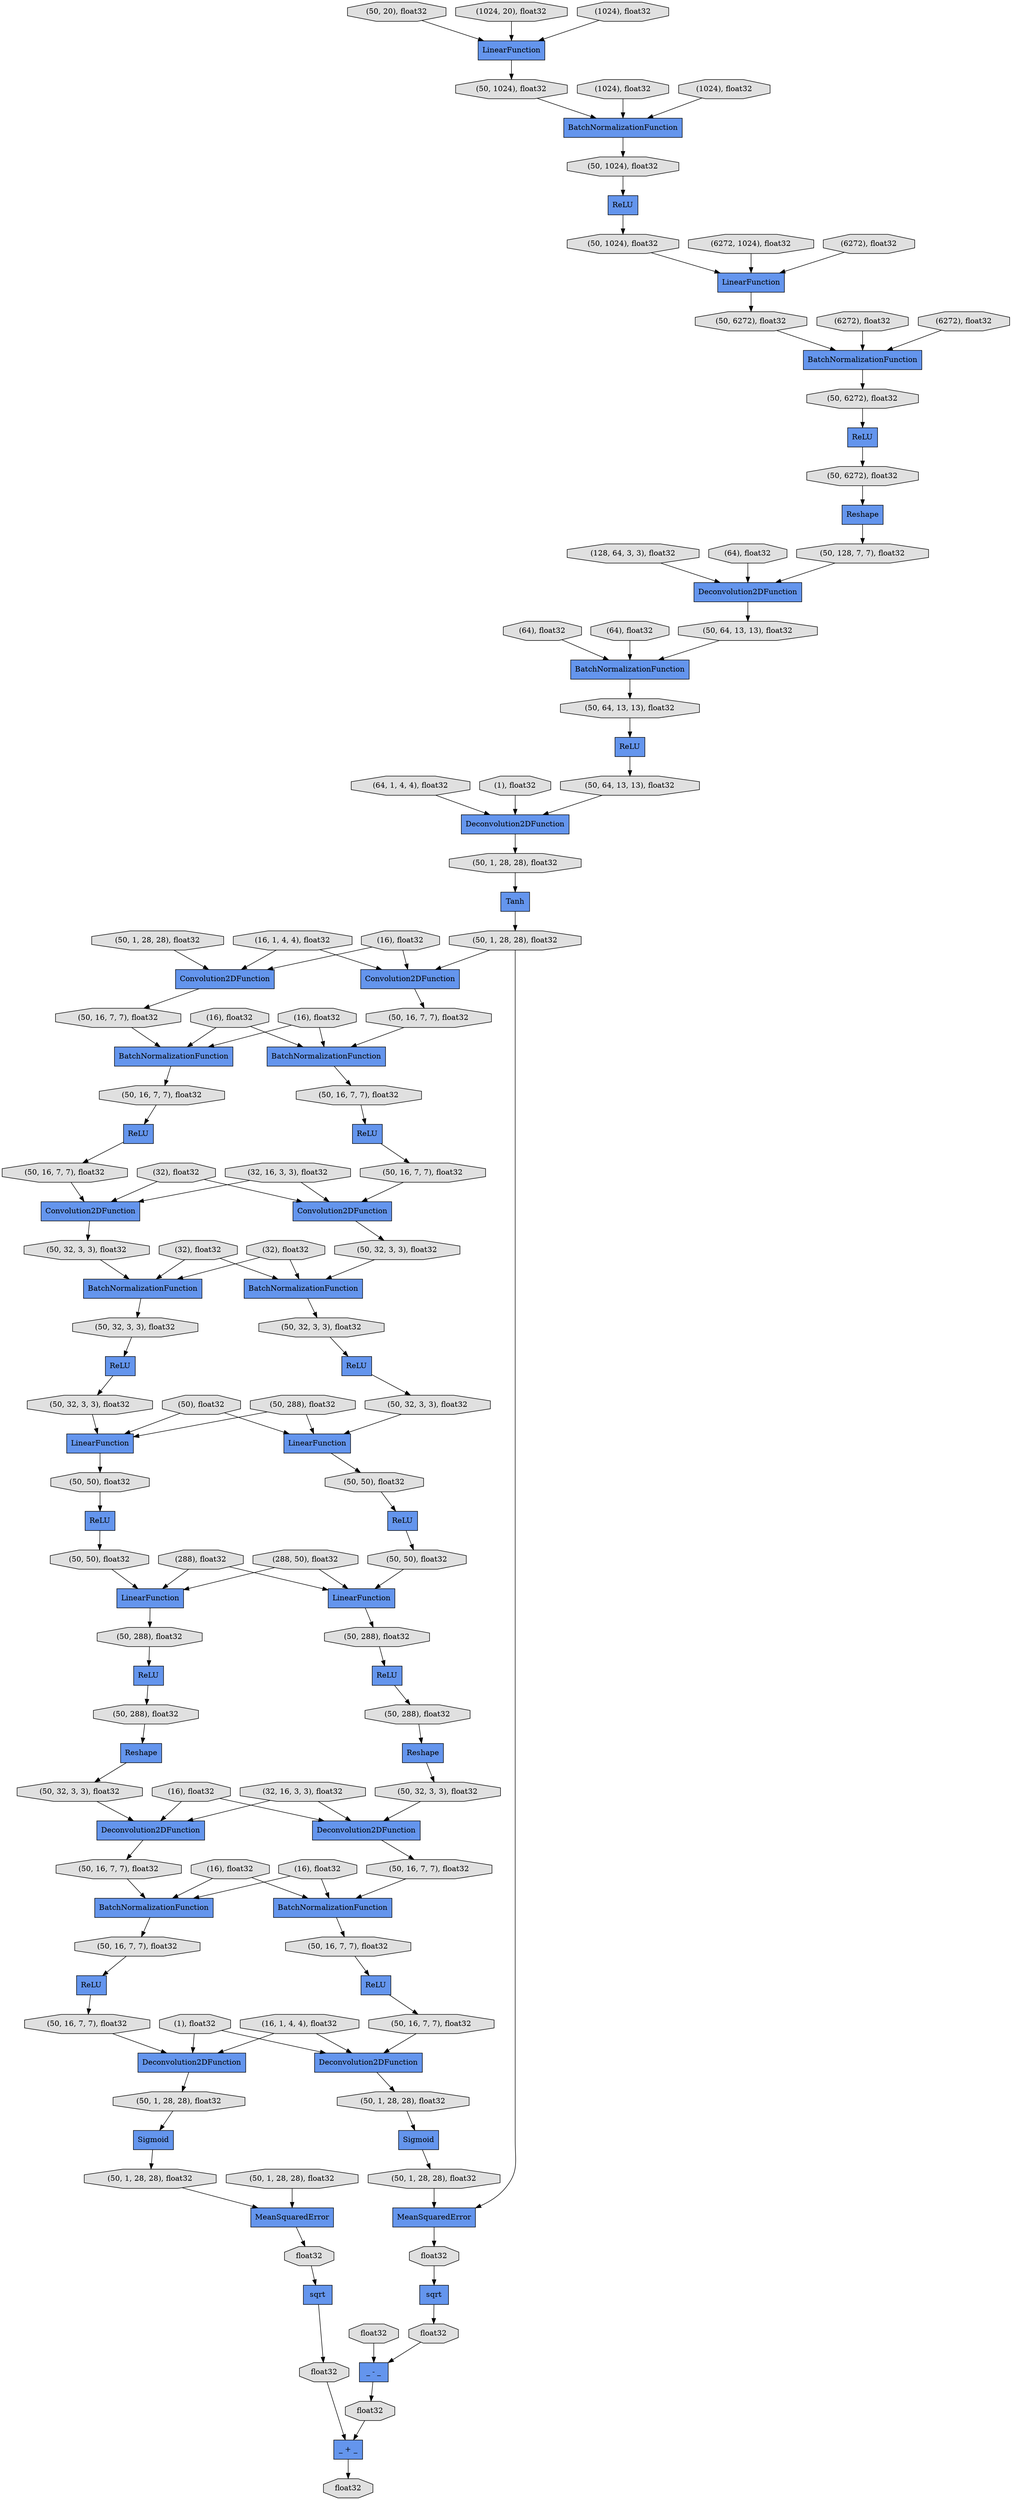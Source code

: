 digraph graphname{rankdir=TB;4436099144 [shape="octagon",label="float32",style="filled",fillcolor="#E0E0E0"];4436090952 [shape="octagon",label="(50, 50), float32",style="filled",fillcolor="#E0E0E0"];4436091008 [shape="record",label="LinearFunction",style="filled",fillcolor="#6495ED"];4436099312 [shape="record",label="sqrt",style="filled",fillcolor="#6495ED"];4436099368 [shape="octagon",label="(50, 1, 28, 28), float32",style="filled",fillcolor="#E0E0E0"];4436091176 [shape="octagon",label="(50, 50), float32",style="filled",fillcolor="#E0E0E0"];4436099424 [shape="octagon",label="float32",style="filled",fillcolor="#E0E0E0"];4436091288 [shape="record",label="ReLU",style="filled",fillcolor="#6495ED"];4436091344 [shape="octagon",label="(50, 32, 3, 3), float32",style="filled",fillcolor="#E0E0E0"];4436091400 [shape="octagon",label="(50, 288), float32",style="filled",fillcolor="#E0E0E0"];4436091456 [shape="octagon",label="(50, 1, 28, 28), float32",style="filled",fillcolor="#E0E0E0"];4436091512 [shape="record",label="Reshape",style="filled",fillcolor="#6495ED"];4436091568 [shape="octagon",label="(50, 288), float32",style="filled",fillcolor="#E0E0E0"];4436091624 [shape="record",label="Deconvolution2DFunction",style="filled",fillcolor="#6495ED"];4436091736 [shape="octagon",label="(50, 16, 7, 7), float32",style="filled",fillcolor="#E0E0E0"];4436091792 [shape="octagon",label="(50, 16, 7, 7), float32",style="filled",fillcolor="#E0E0E0"];4436091848 [shape="octagon",label="(50, 16, 7, 7), float32",style="filled",fillcolor="#E0E0E0"];4436091904 [shape="octagon",label="(50, 1, 28, 28), float32",style="filled",fillcolor="#E0E0E0"];4436092016 [shape="record",label="BatchNormalizationFunction",style="filled",fillcolor="#6495ED"];4436092072 [shape="record",label="ReLU",style="filled",fillcolor="#6495ED"];4436092128 [shape="record",label="BatchNormalizationFunction",style="filled",fillcolor="#6495ED"];4436092184 [shape="record",label="Sigmoid",style="filled",fillcolor="#6495ED"];4436092240 [shape="octagon",label="(50, 16, 7, 7), float32",style="filled",fillcolor="#E0E0E0"];4436092296 [shape="record",label="Deconvolution2DFunction",style="filled",fillcolor="#6495ED"];4436092464 [shape="octagon",label="(50, 16, 7, 7), float32",style="filled",fillcolor="#E0E0E0"];4436092576 [shape="record",label="Convolution2DFunction",style="filled",fillcolor="#6495ED"];4436092632 [shape="octagon",label="(50, 16, 7, 7), float32",style="filled",fillcolor="#E0E0E0"];4436092912 [shape="octagon",label="(50, 32, 3, 3), float32",style="filled",fillcolor="#E0E0E0"];4436092968 [shape="record",label="ReLU",style="filled",fillcolor="#6495ED"];4436093136 [shape="record",label="BatchNormalizationFunction",style="filled",fillcolor="#6495ED"];4436093192 [shape="octagon",label="(50, 50), float32",style="filled",fillcolor="#E0E0E0"];4436093248 [shape="record",label="Convolution2DFunction",style="filled",fillcolor="#6495ED"];4323518840 [shape="octagon",label="(128, 64, 3, 3), float32",style="filled",fillcolor="#E0E0E0"];4436093416 [shape="record",label="LinearFunction",style="filled",fillcolor="#6495ED"];4436093472 [shape="octagon",label="(50, 32, 3, 3), float32",style="filled",fillcolor="#E0E0E0"];4436093584 [shape="record",label="ReLU",style="filled",fillcolor="#6495ED"];4436093640 [shape="record",label="ReLU",style="filled",fillcolor="#6495ED"];4436093696 [shape="octagon",label="(50, 50), float32",style="filled",fillcolor="#E0E0E0"];4436093752 [shape="octagon",label="(50, 32, 3, 3), float32",style="filled",fillcolor="#E0E0E0"];4436093864 [shape="octagon",label="(50, 288), float32",style="filled",fillcolor="#E0E0E0"];4436093976 [shape="octagon",label="(50, 32, 3, 3), float32",style="filled",fillcolor="#E0E0E0"];4436094032 [shape="record",label="LinearFunction",style="filled",fillcolor="#6495ED"];4436094088 [shape="record",label="ReLU",style="filled",fillcolor="#6495ED"];4436094144 [shape="record",label="Sigmoid",style="filled",fillcolor="#6495ED"];4436094200 [shape="record",label="Reshape",style="filled",fillcolor="#6495ED"];4436094256 [shape="octagon",label="(50, 288), float32",style="filled",fillcolor="#E0E0E0"];4436094312 [shape="record",label="Deconvolution2DFunction",style="filled",fillcolor="#6495ED"];4436094424 [shape="octagon",label="(50, 16, 7, 7), float32",style="filled",fillcolor="#E0E0E0"];4436094480 [shape="octagon",label="(50, 16, 7, 7), float32",style="filled",fillcolor="#E0E0E0"];4436094536 [shape="octagon",label="(50, 16, 7, 7), float32",style="filled",fillcolor="#E0E0E0"];4436102784 [shape="octagon",label="float32",style="filled",fillcolor="#E0E0E0"];4436094592 [shape="octagon",label="(50, 1, 28, 28), float32",style="filled",fillcolor="#E0E0E0"];4436102840 [shape="octagon",label="(50, 1, 28, 28), float32",style="filled",fillcolor="#E0E0E0"];4436102896 [shape="record",label="_ - _",style="filled",fillcolor="#6495ED"];4436094704 [shape="record",label="MeanSquaredError",style="filled",fillcolor="#6495ED"];4436094760 [shape="record",label="ReLU",style="filled",fillcolor="#6495ED"];4436102952 [shape="record",label="MeanSquaredError",style="filled",fillcolor="#6495ED"];4436094816 [shape="record",label="BatchNormalizationFunction",style="filled",fillcolor="#6495ED"];4436103008 [shape="record",label="sqrt",style="filled",fillcolor="#6495ED"];4436103064 [shape="octagon",label="float32",style="filled",fillcolor="#E0E0E0"];4436094872 [shape="record",label="Deconvolution2DFunction",style="filled",fillcolor="#6495ED"];4436144200 [shape="octagon",label="float32",style="filled",fillcolor="#E0E0E0"];4436144368 [shape="octagon",label="float32",style="filled",fillcolor="#E0E0E0"];4436144480 [shape="record",label="_ + _",style="filled",fillcolor="#6495ED"];4436030128 [shape="record",label="LinearFunction",style="filled",fillcolor="#6495ED"];4436030240 [shape="octagon",label="(50, 20), float32",style="filled",fillcolor="#E0E0E0"];4436030352 [shape="octagon",label="(50, 1024), float32",style="filled",fillcolor="#E0E0E0"];4435358608 [shape="octagon",label="(1024, 20), float32",style="filled",fillcolor="#E0E0E0"];4436030408 [shape="record",label="BatchNormalizationFunction",style="filled",fillcolor="#6495ED"];4435358664 [shape="octagon",label="(1024), float32",style="filled",fillcolor="#E0E0E0"];4436030464 [shape="octagon",label="(50, 1024), float32",style="filled",fillcolor="#E0E0E0"];4435358720 [shape="octagon",label="(1024), float32",style="filled",fillcolor="#E0E0E0"];4436030520 [shape="octagon",label="(50, 6272), float32",style="filled",fillcolor="#E0E0E0"];4436030576 [shape="octagon",label="(50, 1024), float32",style="filled",fillcolor="#E0E0E0"];4435358832 [shape="octagon",label="(1024), float32",style="filled",fillcolor="#E0E0E0"];4436030632 [shape="record",label="ReLU",style="filled",fillcolor="#6495ED"];4436030688 [shape="octagon",label="(50, 6272), float32",style="filled",fillcolor="#E0E0E0"];4435358944 [shape="octagon",label="(6272, 1024), float32",style="filled",fillcolor="#E0E0E0"];4436030744 [shape="octagon",label="(50, 1, 28, 28), float32",style="filled",fillcolor="#E0E0E0"];4436030800 [shape="record",label="LinearFunction",style="filled",fillcolor="#6495ED"];4435359056 [shape="octagon",label="(6272), float32",style="filled",fillcolor="#E0E0E0"];4436030856 [shape="record",label="BatchNormalizationFunction",style="filled",fillcolor="#6495ED"];4435359112 [shape="octagon",label="(6272), float32",style="filled",fillcolor="#E0E0E0"];4436030968 [shape="octagon",label="(50, 6272), float32",style="filled",fillcolor="#E0E0E0"];4435359224 [shape="octagon",label="(6272), float32",style="filled",fillcolor="#E0E0E0"];4436031024 [shape="record",label="Reshape",style="filled",fillcolor="#6495ED"];4435359336 [shape="octagon",label="(64), float32",style="filled",fillcolor="#E0E0E0"];4436031080 [shape="record",label="ReLU",style="filled",fillcolor="#6495ED"];4436031136 [shape="octagon",label="(50, 128, 7, 7), float32",style="filled",fillcolor="#E0E0E0"];4435359448 [shape="octagon",label="(64), float32",style="filled",fillcolor="#E0E0E0"];4436031192 [shape="record",label="Deconvolution2DFunction",style="filled",fillcolor="#6495ED"];4435359504 [shape="octagon",label="(64, 1, 4, 4), float32",style="filled",fillcolor="#E0E0E0"];4436031248 [shape="record",label="BatchNormalizationFunction",style="filled",fillcolor="#6495ED"];4436031304 [shape="octagon",label="(50, 1, 28, 28), float32",style="filled",fillcolor="#E0E0E0"];4435359560 [shape="octagon",label="(64), float32",style="filled",fillcolor="#E0E0E0"];4436031416 [shape="record",label="ReLU",style="filled",fillcolor="#6495ED"];4435359672 [shape="octagon",label="(1), float32",style="filled",fillcolor="#E0E0E0"];4436031472 [shape="octagon",label="(50, 64, 13, 13), float32",style="filled",fillcolor="#E0E0E0"];4436031584 [shape="record",label="Tanh",style="filled",fillcolor="#6495ED"];4435359896 [shape="octagon",label="(16, 1, 4, 4), float32",style="filled",fillcolor="#E0E0E0"];4436031640 [shape="octagon",label="(50, 64, 13, 13), float32",style="filled",fillcolor="#E0E0E0"];4436031696 [shape="octagon",label="(50, 64, 13, 13), float32",style="filled",fillcolor="#E0E0E0"];4435360008 [shape="octagon",label="(16), float32",style="filled",fillcolor="#E0E0E0"];4435360064 [shape="octagon",label="(16), float32",style="filled",fillcolor="#E0E0E0"];4435360176 [shape="octagon",label="(16), float32",style="filled",fillcolor="#E0E0E0"];4435360288 [shape="octagon",label="(32, 16, 3, 3), float32",style="filled",fillcolor="#E0E0E0"];4436032032 [shape="record",label="Convolution2DFunction",style="filled",fillcolor="#6495ED"];4436032088 [shape="record",label="Deconvolution2DFunction",style="filled",fillcolor="#6495ED"];4435360400 [shape="octagon",label="(32), float32",style="filled",fillcolor="#E0E0E0"];4435360456 [shape="octagon",label="(32), float32",style="filled",fillcolor="#E0E0E0"];4436032256 [shape="octagon",label="(50, 16, 7, 7), float32",style="filled",fillcolor="#E0E0E0"];4435360568 [shape="octagon",label="(32), float32",style="filled",fillcolor="#E0E0E0"];4435360680 [shape="octagon",label="(50, 288), float32",style="filled",fillcolor="#E0E0E0"];4435360792 [shape="octagon",label="(50), float32",style="filled",fillcolor="#E0E0E0"];4436032536 [shape="record",label="Convolution2DFunction",style="filled",fillcolor="#6495ED"];4436032592 [shape="octagon",label="(50, 1, 28, 28), float32",style="filled",fillcolor="#E0E0E0"];4435360904 [shape="octagon",label="(288, 50), float32",style="filled",fillcolor="#E0E0E0"];4436032648 [shape="octagon",label="(50, 16, 7, 7), float32",style="filled",fillcolor="#E0E0E0"];4436032704 [shape="record",label="BatchNormalizationFunction",style="filled",fillcolor="#6495ED"];4435361016 [shape="octagon",label="(288), float32",style="filled",fillcolor="#E0E0E0"];4436032760 [shape="octagon",label="(50, 32, 3, 3), float32",style="filled",fillcolor="#E0E0E0"];4435361072 [shape="octagon",label="(32, 16, 3, 3), float32",style="filled",fillcolor="#E0E0E0"];4436032816 [shape="record",label="ReLU",style="filled",fillcolor="#6495ED"];4435361128 [shape="octagon",label="(16), float32",style="filled",fillcolor="#E0E0E0"];4436032872 [shape="octagon",label="(50, 16, 7, 7), float32",style="filled",fillcolor="#E0E0E0"];4435361240 [shape="octagon",label="(16), float32",style="filled",fillcolor="#E0E0E0"];4436032984 [shape="octagon",label="(50, 32, 3, 3), float32",style="filled",fillcolor="#E0E0E0"];4435361296 [shape="octagon",label="(16, 1, 4, 4), float32",style="filled",fillcolor="#E0E0E0"];4435361352 [shape="octagon",label="(16), float32",style="filled",fillcolor="#E0E0E0"];4436033152 [shape="record",label="LinearFunction",style="filled",fillcolor="#6495ED"];4435361464 [shape="octagon",label="(1), float32",style="filled",fillcolor="#E0E0E0"];4436033264 [shape="record",label="BatchNormalizationFunction",style="filled",fillcolor="#6495ED"];4435361632 [shape="octagon",label="float32",style="filled",fillcolor="#E0E0E0"];4436033376 [shape="record",label="ReLU",style="filled",fillcolor="#6495ED"];4436033432 [shape="record",label="ReLU",style="filled",fillcolor="#6495ED"];4436033488 [shape="octagon",label="(50, 32, 3, 3), float32",style="filled",fillcolor="#E0E0E0"];4436030800 -> 4436030688;4436033432 -> 4436033488;4436094592 -> 4436094144;4436092912 -> 4436093584;4436091456 -> 4436102952;4436099144 -> 4436102896;4436094200 -> 4436093976;4435361240 -> 4436094816;4435361072 -> 4436094312;4436030520 -> 4436031080;4436092632 -> 4436093248;4435359560 -> 4436031248;4436094704 -> 4436099424;4436091288 -> 4436091568;4436094480 -> 4436094816;4435360456 -> 4436033264;4436030744 -> 4436092576;4435359336 -> 4436031192;4436099312 -> 4436099144;4435361464 -> 4436092296;4436102840 -> 4436102952;4436031416 -> 4436031640;4435360792 -> 4436093416;4436092240 -> 4436092968;4436094760 -> 4436094536;4435360568 -> 4436033264;4436093472 -> 4436093136;4435361016 -> 4436091008;4436094872 -> 4436094592;4435361296 -> 4436094872;4436031192 -> 4436031696;4436091400 -> 4436091288;4435361352 -> 4436092128;4436031696 -> 4436031248;4436030856 -> 4436030520;4435360568 -> 4436093136;4435361240 -> 4436092128;4435361464 -> 4436094872;4436103064 -> 4436103008;4436030128 -> 4436030352;4436092184 -> 4436091456;4436032816 -> 4436032648;4436032032 -> 4436032256;4435358608 -> 4436030128;4435359896 -> 4436032032;4436093248 -> 4436093472;4435361072 -> 4436091624;4436032872 -> 4436032816;4436094144 -> 4436099368;4436094088 -> 4436094256;4435359448 -> 4436031248;4436094536 -> 4436094872;4436032536 -> 4436032984;4435361016 -> 4436094032;4435360904 -> 4436094032;4436092296 -> 4436091904;4436030352 -> 4436030408;4436093696 -> 4436093640;4436032592 -> 4436032032;4436102952 -> 4436103064;4436091008 -> 4436091400;4436031472 -> 4436031416;4435360904 -> 4436091008;4436093416 -> 4436093696;4436093640 -> 4436093192;4436092464 -> 4436092016;4436091512 -> 4436091344;4436091848 -> 4436092296;4435359504 -> 4436032088;4435360008 -> 4436092576;4435360456 -> 4436093136;4436102784 -> 4436144480;4435361352 -> 4436094816;4436091344 -> 4436091624;4435358832 -> 4436030408;4436091568 -> 4436091512;4435361296 -> 4436092296;4435360064 -> 4436032704;4436093976 -> 4436094312;4435360400 -> 4436032536;4436033488 -> 4436033152;4435360008 -> 4436032032;4435360288 -> 4436032536;4436103008 -> 4436102784;4436093584 -> 4436093752;4436031248 -> 4436031472;4436092128 -> 4436091736;4436093752 -> 4436093416;4436032760 -> 4436033432;4436032648 -> 4436032536;4435360176 -> 4436032704;4435359896 -> 4436092576;4435360176 -> 4436092016;4435360680 -> 4436033152;4436091792 -> 4436092128;4435359672 -> 4436032088;4436144368 -> 4436144480;4436031136 -> 4436031192;4436144480 -> 4436144200;4435360064 -> 4436092016;4436033376 -> 4436091176;4435360792 -> 4436033152;4436031304 -> 4436031584;4435359112 -> 4436030856;4436031584 -> 4436030744;4323518840 -> 4436031192;4436033264 -> 4436032760;4436033152 -> 4436090952;4435361128 -> 4436094312;4436031024 -> 4436031136;4435360288 -> 4436093248;4436094816 -> 4436094424;4436030744 -> 4436094704;4436092016 -> 4436092240;4436094424 -> 4436094760;4436030576 -> 4436030800;4435359056 -> 4436030800;4436031080 -> 4436030968;4435361128 -> 4436091624;4436094256 -> 4436094200;4436093864 -> 4436094088;4436030464 -> 4436030632;4436031640 -> 4436032088;4436094312 -> 4436094480;4436091176 -> 4436091008;4436092576 -> 4436092464;4436102896 -> 4436144368;4436093192 -> 4436094032;4435358664 -> 4436030128;4436099368 -> 4436094704;4436030632 -> 4436030576;4436091624 -> 4436091792;4436091904 -> 4436092184;4436094032 -> 4436093864;4436090952 -> 4436033376;4436030968 -> 4436031024;4436032984 -> 4436033264;4436030240 -> 4436030128;4436092072 -> 4436091848;4435358720 -> 4436030408;4436032256 -> 4436032704;4435361632 -> 4436102896;4436099424 -> 4436099312;4436030688 -> 4436030856;4436092968 -> 4436092632;4436091736 -> 4436092072;4435359224 -> 4436030856;4436030408 -> 4436030464;4436093136 -> 4436092912;4436032704 -> 4436032872;4435360400 -> 4436093248;4436032088 -> 4436031304;4435360680 -> 4436093416;4435358944 -> 4436030800;}